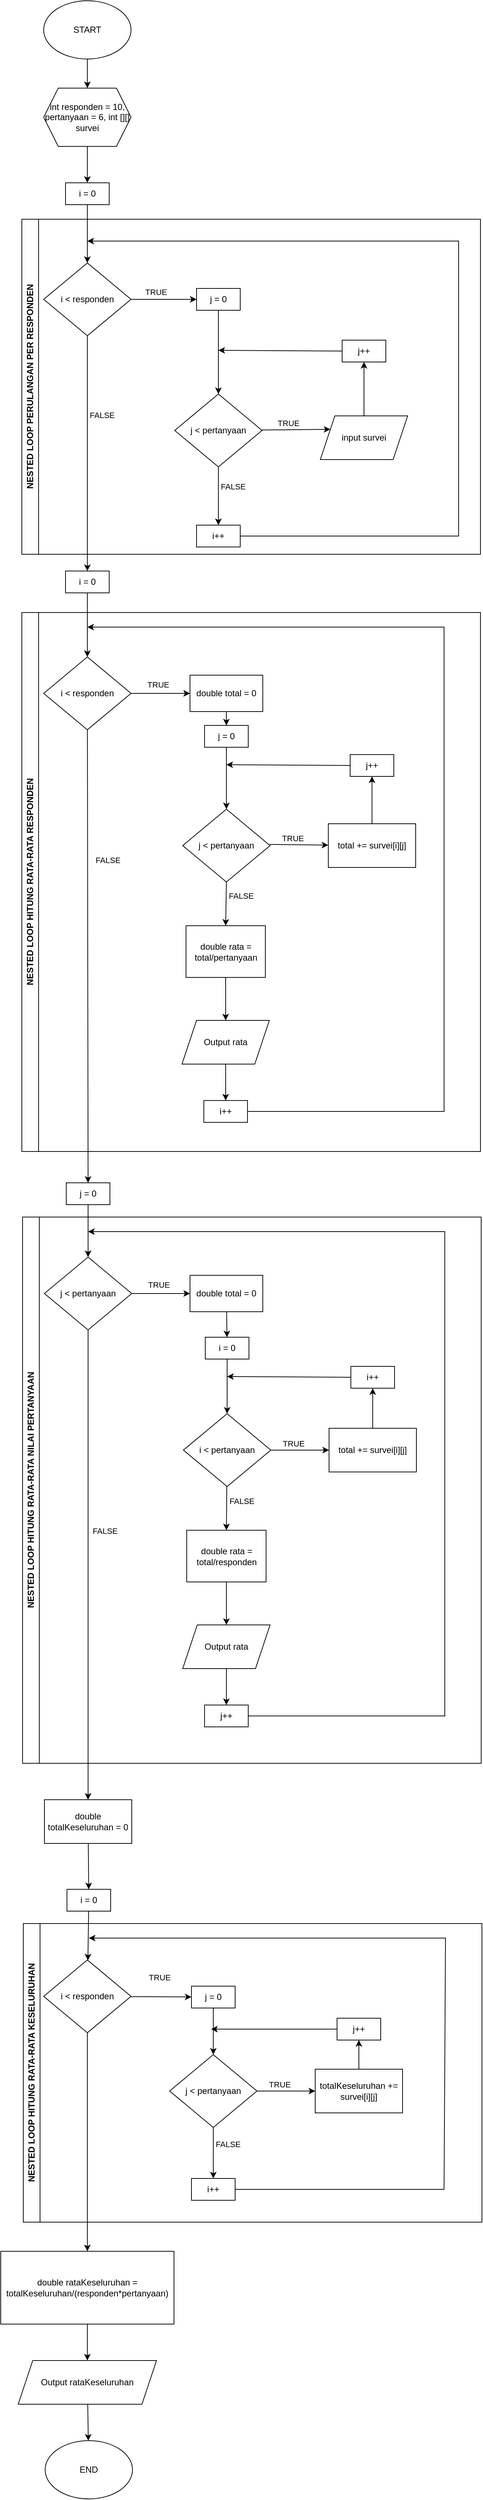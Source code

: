 <mxfile version="24.7.17">
  <diagram name="Page-1" id="gN17ev1Q7RNy9xkSH5FS">
    <mxGraphModel dx="1636" dy="1022" grid="1" gridSize="10" guides="1" tooltips="1" connect="1" arrows="1" fold="1" page="1" pageScale="1" pageWidth="850" pageHeight="1100" math="0" shadow="0">
      <root>
        <mxCell id="0" />
        <mxCell id="1" parent="0" />
        <mxCell id="lHmQYsbtsL0tcCmS3gNe-1" value="START" style="ellipse;whiteSpace=wrap;html=1;" vertex="1" parent="1">
          <mxGeometry width="120" height="80" as="geometry" />
        </mxCell>
        <mxCell id="lHmQYsbtsL0tcCmS3gNe-2" value="int responden = 10, pertanyaan = 6, int [][] survei" style="shape=hexagon;perimeter=hexagonPerimeter2;whiteSpace=wrap;html=1;fixedSize=1;" vertex="1" parent="1">
          <mxGeometry y="120" width="120" height="80" as="geometry" />
        </mxCell>
        <mxCell id="lHmQYsbtsL0tcCmS3gNe-3" value="i = 0" style="rounded=0;whiteSpace=wrap;html=1;" vertex="1" parent="1">
          <mxGeometry x="30" y="250" width="60" height="30" as="geometry" />
        </mxCell>
        <mxCell id="lHmQYsbtsL0tcCmS3gNe-4" value="i &amp;lt; responden" style="rhombus;whiteSpace=wrap;html=1;" vertex="1" parent="1">
          <mxGeometry y="360" width="120" height="100" as="geometry" />
        </mxCell>
        <mxCell id="lHmQYsbtsL0tcCmS3gNe-7" value="j &amp;lt; pertanyaan" style="rhombus;whiteSpace=wrap;html=1;" vertex="1" parent="1">
          <mxGeometry x="180" y="540" width="120" height="100" as="geometry" />
        </mxCell>
        <mxCell id="lHmQYsbtsL0tcCmS3gNe-8" value="j = 0" style="rounded=0;whiteSpace=wrap;html=1;" vertex="1" parent="1">
          <mxGeometry x="210" y="395" width="60" height="30" as="geometry" />
        </mxCell>
        <mxCell id="lHmQYsbtsL0tcCmS3gNe-9" value="input survei" style="shape=parallelogram;perimeter=parallelogramPerimeter;whiteSpace=wrap;html=1;fixedSize=1;" vertex="1" parent="1">
          <mxGeometry x="380" y="570" width="120" height="60" as="geometry" />
        </mxCell>
        <mxCell id="lHmQYsbtsL0tcCmS3gNe-11" value="j++" style="rounded=0;whiteSpace=wrap;html=1;" vertex="1" parent="1">
          <mxGeometry x="410" y="466" width="60" height="30" as="geometry" />
        </mxCell>
        <mxCell id="lHmQYsbtsL0tcCmS3gNe-13" value="i++" style="rounded=0;whiteSpace=wrap;html=1;" vertex="1" parent="1">
          <mxGeometry x="210" y="720" width="60" height="30" as="geometry" />
        </mxCell>
        <mxCell id="lHmQYsbtsL0tcCmS3gNe-14" value="" style="endArrow=classic;html=1;rounded=0;" edge="1" parent="1" source="lHmQYsbtsL0tcCmS3gNe-1" target="lHmQYsbtsL0tcCmS3gNe-2">
          <mxGeometry width="50" height="50" relative="1" as="geometry">
            <mxPoint x="77" y="100" as="sourcePoint" />
            <mxPoint x="270" y="160" as="targetPoint" />
          </mxGeometry>
        </mxCell>
        <mxCell id="lHmQYsbtsL0tcCmS3gNe-15" value="" style="endArrow=classic;html=1;rounded=0;entryX=0.5;entryY=0;entryDx=0;entryDy=0;" edge="1" parent="1" source="lHmQYsbtsL0tcCmS3gNe-2" target="lHmQYsbtsL0tcCmS3gNe-3">
          <mxGeometry width="50" height="50" relative="1" as="geometry">
            <mxPoint x="310" y="200" as="sourcePoint" />
            <mxPoint x="130" y="240" as="targetPoint" />
          </mxGeometry>
        </mxCell>
        <mxCell id="lHmQYsbtsL0tcCmS3gNe-17" value="" style="endArrow=classic;html=1;rounded=0;" edge="1" parent="1" source="lHmQYsbtsL0tcCmS3gNe-4" target="lHmQYsbtsL0tcCmS3gNe-8">
          <mxGeometry width="50" height="50" relative="1" as="geometry">
            <mxPoint x="310" y="330" as="sourcePoint" />
            <mxPoint x="360" y="280" as="targetPoint" />
          </mxGeometry>
        </mxCell>
        <mxCell id="lHmQYsbtsL0tcCmS3gNe-25" value="TRUE" style="edgeLabel;html=1;align=center;verticalAlign=middle;resizable=0;points=[];" vertex="1" connectable="0" parent="lHmQYsbtsL0tcCmS3gNe-17">
          <mxGeometry x="-0.235" relative="1" as="geometry">
            <mxPoint x="-1" y="-10" as="offset" />
          </mxGeometry>
        </mxCell>
        <mxCell id="lHmQYsbtsL0tcCmS3gNe-18" value="" style="endArrow=classic;html=1;rounded=0;" edge="1" parent="1" source="lHmQYsbtsL0tcCmS3gNe-8" target="lHmQYsbtsL0tcCmS3gNe-7">
          <mxGeometry width="50" height="50" relative="1" as="geometry">
            <mxPoint x="310" y="600" as="sourcePoint" />
            <mxPoint x="360" y="550" as="targetPoint" />
          </mxGeometry>
        </mxCell>
        <mxCell id="lHmQYsbtsL0tcCmS3gNe-19" value="" style="endArrow=classic;html=1;rounded=0;entryX=0.5;entryY=0;entryDx=0;entryDy=0;" edge="1" parent="1" source="lHmQYsbtsL0tcCmS3gNe-7" target="lHmQYsbtsL0tcCmS3gNe-13">
          <mxGeometry width="50" height="50" relative="1" as="geometry">
            <mxPoint x="310" y="600" as="sourcePoint" />
            <mxPoint x="360" y="550" as="targetPoint" />
          </mxGeometry>
        </mxCell>
        <mxCell id="lHmQYsbtsL0tcCmS3gNe-27" value="FALSE" style="edgeLabel;html=1;align=center;verticalAlign=middle;resizable=0;points=[];" vertex="1" connectable="0" parent="lHmQYsbtsL0tcCmS3gNe-19">
          <mxGeometry x="-0.339" y="2" relative="1" as="geometry">
            <mxPoint x="18" as="offset" />
          </mxGeometry>
        </mxCell>
        <mxCell id="lHmQYsbtsL0tcCmS3gNe-20" value="" style="endArrow=classic;html=1;rounded=0;entryX=0;entryY=0.25;entryDx=0;entryDy=0;" edge="1" parent="1" source="lHmQYsbtsL0tcCmS3gNe-7" target="lHmQYsbtsL0tcCmS3gNe-9">
          <mxGeometry width="50" height="50" relative="1" as="geometry">
            <mxPoint x="310" y="600" as="sourcePoint" />
            <mxPoint x="360" y="550" as="targetPoint" />
          </mxGeometry>
        </mxCell>
        <mxCell id="lHmQYsbtsL0tcCmS3gNe-26" value="TRUE" style="edgeLabel;html=1;align=center;verticalAlign=middle;resizable=0;points=[];" vertex="1" connectable="0" parent="lHmQYsbtsL0tcCmS3gNe-20">
          <mxGeometry x="-0.237" y="-1" relative="1" as="geometry">
            <mxPoint y="-10" as="offset" />
          </mxGeometry>
        </mxCell>
        <mxCell id="lHmQYsbtsL0tcCmS3gNe-21" value="" style="endArrow=classic;html=1;rounded=0;entryX=0.5;entryY=1;entryDx=0;entryDy=0;" edge="1" parent="1" source="lHmQYsbtsL0tcCmS3gNe-9" target="lHmQYsbtsL0tcCmS3gNe-11">
          <mxGeometry width="50" height="50" relative="1" as="geometry">
            <mxPoint x="310" y="600" as="sourcePoint" />
            <mxPoint x="360" y="550" as="targetPoint" />
          </mxGeometry>
        </mxCell>
        <mxCell id="lHmQYsbtsL0tcCmS3gNe-22" value="" style="endArrow=classic;html=1;rounded=0;exitX=0;exitY=0.5;exitDx=0;exitDy=0;" edge="1" parent="1" source="lHmQYsbtsL0tcCmS3gNe-11">
          <mxGeometry width="50" height="50" relative="1" as="geometry">
            <mxPoint x="370" y="485" as="sourcePoint" />
            <mxPoint x="240" y="480" as="targetPoint" />
          </mxGeometry>
        </mxCell>
        <mxCell id="lHmQYsbtsL0tcCmS3gNe-23" value="" style="endArrow=classic;html=1;rounded=0;exitX=1;exitY=0.5;exitDx=0;exitDy=0;" edge="1" parent="1" source="lHmQYsbtsL0tcCmS3gNe-13">
          <mxGeometry width="50" height="50" relative="1" as="geometry">
            <mxPoint x="310" y="600" as="sourcePoint" />
            <mxPoint x="60" y="330" as="targetPoint" />
            <Array as="points">
              <mxPoint x="570" y="735" />
              <mxPoint x="570" y="330" />
            </Array>
          </mxGeometry>
        </mxCell>
        <mxCell id="lHmQYsbtsL0tcCmS3gNe-16" value="" style="endArrow=classic;html=1;rounded=0;exitX=0.5;exitY=1;exitDx=0;exitDy=0;entryX=0.5;entryY=0;entryDx=0;entryDy=0;" edge="1" parent="1" source="lHmQYsbtsL0tcCmS3gNe-3" target="lHmQYsbtsL0tcCmS3gNe-4">
          <mxGeometry width="50" height="50" relative="1" as="geometry">
            <mxPoint x="310" y="330" as="sourcePoint" />
            <mxPoint x="360" y="280" as="targetPoint" />
          </mxGeometry>
        </mxCell>
        <mxCell id="lHmQYsbtsL0tcCmS3gNe-30" value="NESTED LOOP PERULANGAN PER RESPONDEN" style="swimlane;horizontal=0;whiteSpace=wrap;html=1;" vertex="1" parent="1">
          <mxGeometry x="-30" y="300" width="630" height="460" as="geometry" />
        </mxCell>
        <mxCell id="lHmQYsbtsL0tcCmS3gNe-31" value="NESTED LOOP HITUNG RATA-RATA RESPONDEN" style="swimlane;horizontal=0;whiteSpace=wrap;html=1;" vertex="1" parent="1">
          <mxGeometry x="-30" y="840" width="630" height="740" as="geometry" />
        </mxCell>
        <mxCell id="lHmQYsbtsL0tcCmS3gNe-36" value="i &amp;lt; responden" style="rhombus;whiteSpace=wrap;html=1;" vertex="1" parent="lHmQYsbtsL0tcCmS3gNe-31">
          <mxGeometry x="30" y="61" width="120" height="100" as="geometry" />
        </mxCell>
        <mxCell id="lHmQYsbtsL0tcCmS3gNe-51" value="" style="endArrow=classic;html=1;rounded=0;" edge="1" parent="lHmQYsbtsL0tcCmS3gNe-31" source="lHmQYsbtsL0tcCmS3gNe-36" target="lHmQYsbtsL0tcCmS3gNe-54">
          <mxGeometry width="50" height="50" relative="1" as="geometry">
            <mxPoint x="190" y="220" as="sourcePoint" />
            <mxPoint x="230" y="86" as="targetPoint" />
          </mxGeometry>
        </mxCell>
        <mxCell id="lHmQYsbtsL0tcCmS3gNe-43" value="TRUE" style="edgeLabel;html=1;align=center;verticalAlign=middle;resizable=0;points=[];" vertex="1" connectable="0" parent="lHmQYsbtsL0tcCmS3gNe-31">
          <mxGeometry x="189.997" y="111" as="geometry">
            <mxPoint x="-3" y="-12" as="offset" />
          </mxGeometry>
        </mxCell>
        <mxCell id="lHmQYsbtsL0tcCmS3gNe-54" value="double total = 0" style="rounded=0;whiteSpace=wrap;html=1;" vertex="1" parent="lHmQYsbtsL0tcCmS3gNe-31">
          <mxGeometry x="231" y="86" width="100" height="50" as="geometry" />
        </mxCell>
        <mxCell id="lHmQYsbtsL0tcCmS3gNe-38" value="j &amp;lt; pertanyaan" style="rhombus;whiteSpace=wrap;html=1;" vertex="1" parent="lHmQYsbtsL0tcCmS3gNe-31">
          <mxGeometry x="221" y="270" width="120" height="100" as="geometry" />
        </mxCell>
        <mxCell id="lHmQYsbtsL0tcCmS3gNe-56" value="total += survei[i][j]" style="rounded=0;whiteSpace=wrap;html=1;" vertex="1" parent="lHmQYsbtsL0tcCmS3gNe-31">
          <mxGeometry x="421" y="290" width="120" height="60" as="geometry" />
        </mxCell>
        <mxCell id="lHmQYsbtsL0tcCmS3gNe-42" value="double rata = total/pertanyaan" style="rounded=0;whiteSpace=wrap;html=1;" vertex="1" parent="lHmQYsbtsL0tcCmS3gNe-31">
          <mxGeometry x="225.5" y="430" width="109" height="71" as="geometry" />
        </mxCell>
        <mxCell id="lHmQYsbtsL0tcCmS3gNe-57" value="Output rata" style="shape=parallelogram;perimeter=parallelogramPerimeter;whiteSpace=wrap;html=1;fixedSize=1;" vertex="1" parent="lHmQYsbtsL0tcCmS3gNe-31">
          <mxGeometry x="220" y="560" width="120" height="60" as="geometry" />
        </mxCell>
        <mxCell id="lHmQYsbtsL0tcCmS3gNe-58" value="i++" style="rounded=0;whiteSpace=wrap;html=1;" vertex="1" parent="lHmQYsbtsL0tcCmS3gNe-31">
          <mxGeometry x="250" y="670" width="60" height="30" as="geometry" />
        </mxCell>
        <mxCell id="lHmQYsbtsL0tcCmS3gNe-59" value="" style="endArrow=classic;html=1;rounded=0;" edge="1" parent="lHmQYsbtsL0tcCmS3gNe-31" source="lHmQYsbtsL0tcCmS3gNe-42" target="lHmQYsbtsL0tcCmS3gNe-57">
          <mxGeometry width="50" height="50" relative="1" as="geometry">
            <mxPoint x="290" y="380" as="sourcePoint" />
            <mxPoint x="340" y="330" as="targetPoint" />
          </mxGeometry>
        </mxCell>
        <mxCell id="lHmQYsbtsL0tcCmS3gNe-60" value="" style="endArrow=classic;html=1;rounded=0;entryX=0.5;entryY=0;entryDx=0;entryDy=0;" edge="1" parent="lHmQYsbtsL0tcCmS3gNe-31" source="lHmQYsbtsL0tcCmS3gNe-57" target="lHmQYsbtsL0tcCmS3gNe-58">
          <mxGeometry width="50" height="50" relative="1" as="geometry">
            <mxPoint x="290" y="490" as="sourcePoint" />
            <mxPoint x="340" y="440" as="targetPoint" />
          </mxGeometry>
        </mxCell>
        <mxCell id="lHmQYsbtsL0tcCmS3gNe-33" value="i = 0" style="rounded=0;whiteSpace=wrap;html=1;" vertex="1" parent="1">
          <mxGeometry x="30" y="783" width="60" height="30" as="geometry" />
        </mxCell>
        <mxCell id="lHmQYsbtsL0tcCmS3gNe-34" value="" style="endArrow=classic;html=1;rounded=0;" edge="1" parent="1" source="lHmQYsbtsL0tcCmS3gNe-4" target="lHmQYsbtsL0tcCmS3gNe-33">
          <mxGeometry width="50" height="50" relative="1" as="geometry">
            <mxPoint x="170" y="620" as="sourcePoint" />
            <mxPoint x="220" y="570" as="targetPoint" />
          </mxGeometry>
        </mxCell>
        <mxCell id="lHmQYsbtsL0tcCmS3gNe-35" value="FALSE" style="edgeLabel;html=1;align=center;verticalAlign=middle;resizable=0;points=[];" vertex="1" connectable="0" parent="lHmQYsbtsL0tcCmS3gNe-34">
          <mxGeometry x="-0.661" relative="1" as="geometry">
            <mxPoint x="20" y="54" as="offset" />
          </mxGeometry>
        </mxCell>
        <mxCell id="lHmQYsbtsL0tcCmS3gNe-37" value="" style="endArrow=classic;html=1;rounded=0;" edge="1" parent="1" source="lHmQYsbtsL0tcCmS3gNe-33" target="lHmQYsbtsL0tcCmS3gNe-36">
          <mxGeometry width="50" height="50" relative="1" as="geometry">
            <mxPoint x="170" y="980" as="sourcePoint" />
            <mxPoint x="220" y="930" as="targetPoint" />
          </mxGeometry>
        </mxCell>
        <mxCell id="lHmQYsbtsL0tcCmS3gNe-39" value="j = 0" style="rounded=0;whiteSpace=wrap;html=1;" vertex="1" parent="1">
          <mxGeometry x="221" y="995" width="60" height="30" as="geometry" />
        </mxCell>
        <mxCell id="lHmQYsbtsL0tcCmS3gNe-41" value="j++" style="rounded=0;whiteSpace=wrap;html=1;" vertex="1" parent="1">
          <mxGeometry x="421" y="1035" width="60" height="30" as="geometry" />
        </mxCell>
        <mxCell id="lHmQYsbtsL0tcCmS3gNe-44" value="" style="endArrow=classic;html=1;rounded=0;" edge="1" parent="1" source="lHmQYsbtsL0tcCmS3gNe-39" target="lHmQYsbtsL0tcCmS3gNe-38">
          <mxGeometry width="50" height="50" relative="1" as="geometry">
            <mxPoint x="321" y="1169" as="sourcePoint" />
            <mxPoint x="251" y="1109" as="targetPoint" />
          </mxGeometry>
        </mxCell>
        <mxCell id="lHmQYsbtsL0tcCmS3gNe-45" value="" style="endArrow=classic;html=1;rounded=0;entryX=0.5;entryY=0;entryDx=0;entryDy=0;" edge="1" parent="1" target="lHmQYsbtsL0tcCmS3gNe-42">
          <mxGeometry width="50" height="50" relative="1" as="geometry">
            <mxPoint x="251" y="1209" as="sourcePoint" />
            <mxPoint x="371" y="1119" as="targetPoint" />
          </mxGeometry>
        </mxCell>
        <mxCell id="lHmQYsbtsL0tcCmS3gNe-46" value="FALSE" style="edgeLabel;html=1;align=center;verticalAlign=middle;resizable=0;points=[];" vertex="1" connectable="0" parent="lHmQYsbtsL0tcCmS3gNe-45">
          <mxGeometry x="-0.339" y="2" relative="1" as="geometry">
            <mxPoint x="18" as="offset" />
          </mxGeometry>
        </mxCell>
        <mxCell id="lHmQYsbtsL0tcCmS3gNe-47" value="" style="endArrow=classic;html=1;rounded=0;" edge="1" parent="1" target="lHmQYsbtsL0tcCmS3gNe-56">
          <mxGeometry width="50" height="50" relative="1" as="geometry">
            <mxPoint x="310.289" y="1158.407" as="sourcePoint" />
            <mxPoint x="401.188" y="1159.436" as="targetPoint" />
          </mxGeometry>
        </mxCell>
        <mxCell id="lHmQYsbtsL0tcCmS3gNe-48" value="TRUE" style="edgeLabel;html=1;align=center;verticalAlign=middle;resizable=0;points=[];" vertex="1" connectable="0" parent="lHmQYsbtsL0tcCmS3gNe-47">
          <mxGeometry x="-0.237" y="-1" relative="1" as="geometry">
            <mxPoint y="-10" as="offset" />
          </mxGeometry>
        </mxCell>
        <mxCell id="lHmQYsbtsL0tcCmS3gNe-49" value="" style="endArrow=classic;html=1;rounded=0;entryX=0.5;entryY=1;entryDx=0;entryDy=0;" edge="1" parent="1" source="lHmQYsbtsL0tcCmS3gNe-56" target="lHmQYsbtsL0tcCmS3gNe-41">
          <mxGeometry width="50" height="50" relative="1" as="geometry">
            <mxPoint x="451" y="1130" as="sourcePoint" />
            <mxPoint x="371" y="1119" as="targetPoint" />
          </mxGeometry>
        </mxCell>
        <mxCell id="lHmQYsbtsL0tcCmS3gNe-50" value="" style="endArrow=classic;html=1;rounded=0;exitX=0;exitY=0.5;exitDx=0;exitDy=0;" edge="1" parent="1" source="lHmQYsbtsL0tcCmS3gNe-41">
          <mxGeometry width="50" height="50" relative="1" as="geometry">
            <mxPoint x="381" y="1054" as="sourcePoint" />
            <mxPoint x="251" y="1049" as="targetPoint" />
          </mxGeometry>
        </mxCell>
        <mxCell id="lHmQYsbtsL0tcCmS3gNe-53" value="" style="endArrow=classic;html=1;rounded=0;" edge="1" parent="1" source="lHmQYsbtsL0tcCmS3gNe-54" target="lHmQYsbtsL0tcCmS3gNe-39">
          <mxGeometry width="50" height="50" relative="1" as="geometry">
            <mxPoint x="250.417" y="961" as="sourcePoint" />
            <mxPoint x="310" y="1060" as="targetPoint" />
          </mxGeometry>
        </mxCell>
        <mxCell id="lHmQYsbtsL0tcCmS3gNe-61" value="" style="endArrow=classic;html=1;rounded=0;exitX=1;exitY=0.5;exitDx=0;exitDy=0;" edge="1" parent="1" source="lHmQYsbtsL0tcCmS3gNe-58">
          <mxGeometry width="50" height="50" relative="1" as="geometry">
            <mxPoint x="260" y="1330" as="sourcePoint" />
            <mxPoint x="60" y="860" as="targetPoint" />
            <Array as="points">
              <mxPoint x="550" y="1525" />
              <mxPoint x="550" y="860" />
            </Array>
          </mxGeometry>
        </mxCell>
        <mxCell id="lHmQYsbtsL0tcCmS3gNe-62" value="NESTED LOOP HITUNG RATA-RATA NILAI PERTANYAAN" style="swimlane;horizontal=0;whiteSpace=wrap;html=1;" vertex="1" parent="1">
          <mxGeometry x="-29" y="1670" width="630" height="750" as="geometry" />
        </mxCell>
        <mxCell id="lHmQYsbtsL0tcCmS3gNe-63" value="j &amp;lt; pertanyaan" style="rhombus;whiteSpace=wrap;html=1;" vertex="1" parent="lHmQYsbtsL0tcCmS3gNe-62">
          <mxGeometry x="30" y="55" width="120" height="100" as="geometry" />
        </mxCell>
        <mxCell id="lHmQYsbtsL0tcCmS3gNe-64" value="" style="endArrow=classic;html=1;rounded=0;" edge="1" parent="lHmQYsbtsL0tcCmS3gNe-62" source="lHmQYsbtsL0tcCmS3gNe-63" target="lHmQYsbtsL0tcCmS3gNe-66">
          <mxGeometry width="50" height="50" relative="1" as="geometry">
            <mxPoint x="190" y="220" as="sourcePoint" />
            <mxPoint x="230" y="86" as="targetPoint" />
          </mxGeometry>
        </mxCell>
        <mxCell id="lHmQYsbtsL0tcCmS3gNe-65" value="TRUE" style="edgeLabel;html=1;align=center;verticalAlign=middle;resizable=0;points=[];" vertex="1" connectable="0" parent="lHmQYsbtsL0tcCmS3gNe-62">
          <mxGeometry x="189.997" y="105" as="geometry">
            <mxPoint x="-3" y="-12" as="offset" />
          </mxGeometry>
        </mxCell>
        <mxCell id="lHmQYsbtsL0tcCmS3gNe-66" value="double total = 0" style="rounded=0;whiteSpace=wrap;html=1;" vertex="1" parent="lHmQYsbtsL0tcCmS3gNe-62">
          <mxGeometry x="230" y="80" width="100" height="50" as="geometry" />
        </mxCell>
        <mxCell id="lHmQYsbtsL0tcCmS3gNe-67" value="i &amp;lt; pertanyaan" style="rhombus;whiteSpace=wrap;html=1;" vertex="1" parent="lHmQYsbtsL0tcCmS3gNe-62">
          <mxGeometry x="221" y="270" width="120" height="100" as="geometry" />
        </mxCell>
        <mxCell id="lHmQYsbtsL0tcCmS3gNe-68" value="total += survei[i][j]" style="rounded=0;whiteSpace=wrap;html=1;" vertex="1" parent="lHmQYsbtsL0tcCmS3gNe-62">
          <mxGeometry x="421" y="290" width="120" height="60" as="geometry" />
        </mxCell>
        <mxCell id="lHmQYsbtsL0tcCmS3gNe-69" value="double rata = total/responden" style="rounded=0;whiteSpace=wrap;html=1;" vertex="1" parent="lHmQYsbtsL0tcCmS3gNe-62">
          <mxGeometry x="225.5" y="430" width="109" height="71" as="geometry" />
        </mxCell>
        <mxCell id="lHmQYsbtsL0tcCmS3gNe-70" value="Output rata" style="shape=parallelogram;perimeter=parallelogramPerimeter;whiteSpace=wrap;html=1;fixedSize=1;" vertex="1" parent="lHmQYsbtsL0tcCmS3gNe-62">
          <mxGeometry x="220" y="560" width="120" height="60" as="geometry" />
        </mxCell>
        <mxCell id="lHmQYsbtsL0tcCmS3gNe-71" value="j++" style="rounded=0;whiteSpace=wrap;html=1;" vertex="1" parent="lHmQYsbtsL0tcCmS3gNe-62">
          <mxGeometry x="250" y="670" width="60" height="30" as="geometry" />
        </mxCell>
        <mxCell id="lHmQYsbtsL0tcCmS3gNe-72" value="" style="endArrow=classic;html=1;rounded=0;" edge="1" parent="lHmQYsbtsL0tcCmS3gNe-62" source="lHmQYsbtsL0tcCmS3gNe-69" target="lHmQYsbtsL0tcCmS3gNe-70">
          <mxGeometry width="50" height="50" relative="1" as="geometry">
            <mxPoint x="290" y="380" as="sourcePoint" />
            <mxPoint x="340" y="330" as="targetPoint" />
          </mxGeometry>
        </mxCell>
        <mxCell id="lHmQYsbtsL0tcCmS3gNe-73" value="" style="endArrow=classic;html=1;rounded=0;entryX=0.5;entryY=0;entryDx=0;entryDy=0;" edge="1" parent="lHmQYsbtsL0tcCmS3gNe-62" source="lHmQYsbtsL0tcCmS3gNe-70" target="lHmQYsbtsL0tcCmS3gNe-71">
          <mxGeometry width="50" height="50" relative="1" as="geometry">
            <mxPoint x="290" y="490" as="sourcePoint" />
            <mxPoint x="340" y="440" as="targetPoint" />
          </mxGeometry>
        </mxCell>
        <mxCell id="lHmQYsbtsL0tcCmS3gNe-81" value="" style="endArrow=classic;html=1;rounded=0;" edge="1" parent="lHmQYsbtsL0tcCmS3gNe-62" target="lHmQYsbtsL0tcCmS3gNe-68" source="lHmQYsbtsL0tcCmS3gNe-67">
          <mxGeometry width="50" height="50" relative="1" as="geometry">
            <mxPoint x="340.289" y="328.407" as="sourcePoint" />
            <mxPoint x="431.188" y="329.436" as="targetPoint" />
          </mxGeometry>
        </mxCell>
        <mxCell id="lHmQYsbtsL0tcCmS3gNe-82" value="TRUE" style="edgeLabel;html=1;align=center;verticalAlign=middle;resizable=0;points=[];" vertex="1" connectable="0" parent="lHmQYsbtsL0tcCmS3gNe-81">
          <mxGeometry x="-0.237" y="-1" relative="1" as="geometry">
            <mxPoint y="-10" as="offset" />
          </mxGeometry>
        </mxCell>
        <mxCell id="lHmQYsbtsL0tcCmS3gNe-79" value="" style="endArrow=classic;html=1;rounded=0;entryX=0.5;entryY=0;entryDx=0;entryDy=0;" edge="1" parent="lHmQYsbtsL0tcCmS3gNe-62" target="lHmQYsbtsL0tcCmS3gNe-69" source="lHmQYsbtsL0tcCmS3gNe-67">
          <mxGeometry width="50" height="50" relative="1" as="geometry">
            <mxPoint x="281" y="379" as="sourcePoint" />
            <mxPoint x="401" y="289" as="targetPoint" />
          </mxGeometry>
        </mxCell>
        <mxCell id="lHmQYsbtsL0tcCmS3gNe-80" value="FALSE" style="edgeLabel;html=1;align=center;verticalAlign=middle;resizable=0;points=[];" vertex="1" connectable="0" parent="lHmQYsbtsL0tcCmS3gNe-79">
          <mxGeometry x="-0.339" y="2" relative="1" as="geometry">
            <mxPoint x="18" as="offset" />
          </mxGeometry>
        </mxCell>
        <mxCell id="lHmQYsbtsL0tcCmS3gNe-74" value="j = 0" style="rounded=0;whiteSpace=wrap;html=1;" vertex="1" parent="1">
          <mxGeometry x="31" y="1623" width="60" height="30" as="geometry" />
        </mxCell>
        <mxCell id="lHmQYsbtsL0tcCmS3gNe-75" value="" style="endArrow=classic;html=1;rounded=0;" edge="1" parent="1" source="lHmQYsbtsL0tcCmS3gNe-74" target="lHmQYsbtsL0tcCmS3gNe-63">
          <mxGeometry width="50" height="50" relative="1" as="geometry">
            <mxPoint x="171" y="1820" as="sourcePoint" />
            <mxPoint x="221" y="1770" as="targetPoint" />
          </mxGeometry>
        </mxCell>
        <mxCell id="lHmQYsbtsL0tcCmS3gNe-76" value="i = 0" style="rounded=0;whiteSpace=wrap;html=1;" vertex="1" parent="1">
          <mxGeometry x="222" y="1835" width="60" height="30" as="geometry" />
        </mxCell>
        <mxCell id="lHmQYsbtsL0tcCmS3gNe-77" value="i++" style="rounded=0;whiteSpace=wrap;html=1;" vertex="1" parent="1">
          <mxGeometry x="422" y="1875" width="60" height="30" as="geometry" />
        </mxCell>
        <mxCell id="lHmQYsbtsL0tcCmS3gNe-78" value="" style="endArrow=classic;html=1;rounded=0;" edge="1" parent="1" source="lHmQYsbtsL0tcCmS3gNe-76" target="lHmQYsbtsL0tcCmS3gNe-67">
          <mxGeometry width="50" height="50" relative="1" as="geometry">
            <mxPoint x="322" y="2009" as="sourcePoint" />
            <mxPoint x="252" y="1949" as="targetPoint" />
          </mxGeometry>
        </mxCell>
        <mxCell id="lHmQYsbtsL0tcCmS3gNe-83" value="" style="endArrow=classic;html=1;rounded=0;entryX=0.5;entryY=1;entryDx=0;entryDy=0;" edge="1" parent="1" source="lHmQYsbtsL0tcCmS3gNe-68" target="lHmQYsbtsL0tcCmS3gNe-77">
          <mxGeometry width="50" height="50" relative="1" as="geometry">
            <mxPoint x="452" y="1970" as="sourcePoint" />
            <mxPoint x="372" y="1959" as="targetPoint" />
          </mxGeometry>
        </mxCell>
        <mxCell id="lHmQYsbtsL0tcCmS3gNe-84" value="" style="endArrow=classic;html=1;rounded=0;exitX=0;exitY=0.5;exitDx=0;exitDy=0;" edge="1" parent="1" source="lHmQYsbtsL0tcCmS3gNe-77">
          <mxGeometry width="50" height="50" relative="1" as="geometry">
            <mxPoint x="382" y="1894" as="sourcePoint" />
            <mxPoint x="252" y="1889" as="targetPoint" />
          </mxGeometry>
        </mxCell>
        <mxCell id="lHmQYsbtsL0tcCmS3gNe-85" value="" style="endArrow=classic;html=1;rounded=0;" edge="1" parent="1" source="lHmQYsbtsL0tcCmS3gNe-66" target="lHmQYsbtsL0tcCmS3gNe-76">
          <mxGeometry width="50" height="50" relative="1" as="geometry">
            <mxPoint x="251.417" y="1801" as="sourcePoint" />
            <mxPoint x="311" y="1900" as="targetPoint" />
          </mxGeometry>
        </mxCell>
        <mxCell id="lHmQYsbtsL0tcCmS3gNe-86" value="" style="endArrow=classic;html=1;rounded=0;exitX=1;exitY=0.5;exitDx=0;exitDy=0;" edge="1" parent="1" source="lHmQYsbtsL0tcCmS3gNe-71">
          <mxGeometry width="50" height="50" relative="1" as="geometry">
            <mxPoint x="261" y="2170" as="sourcePoint" />
            <mxPoint x="61" y="1690" as="targetPoint" />
            <Array as="points">
              <mxPoint x="551" y="2355" />
              <mxPoint x="551" y="1690" />
            </Array>
          </mxGeometry>
        </mxCell>
        <mxCell id="lHmQYsbtsL0tcCmS3gNe-87" value="" style="endArrow=classic;html=1;rounded=0;entryX=0.5;entryY=0;entryDx=0;entryDy=0;" edge="1" parent="1" source="lHmQYsbtsL0tcCmS3gNe-36" target="lHmQYsbtsL0tcCmS3gNe-74">
          <mxGeometry width="50" height="50" relative="1" as="geometry">
            <mxPoint x="70" y="1030" as="sourcePoint" />
            <mxPoint x="70" y="1353" as="targetPoint" />
          </mxGeometry>
        </mxCell>
        <mxCell id="lHmQYsbtsL0tcCmS3gNe-88" value="FALSE" style="edgeLabel;html=1;align=center;verticalAlign=middle;resizable=0;points=[];" vertex="1" connectable="0" parent="lHmQYsbtsL0tcCmS3gNe-87">
          <mxGeometry x="-0.661" relative="1" as="geometry">
            <mxPoint x="28" y="73" as="offset" />
          </mxGeometry>
        </mxCell>
        <mxCell id="lHmQYsbtsL0tcCmS3gNe-89" value="NESTED LOOP HITUNG RATA-RATA KESELURUHAN" style="swimlane;horizontal=0;whiteSpace=wrap;html=1;" vertex="1" parent="1">
          <mxGeometry x="-28" y="2640" width="630" height="410" as="geometry" />
        </mxCell>
        <mxCell id="lHmQYsbtsL0tcCmS3gNe-90" value="i &amp;lt; responden" style="rhombus;whiteSpace=wrap;html=1;" vertex="1" parent="lHmQYsbtsL0tcCmS3gNe-89">
          <mxGeometry x="28" y="50" width="120" height="100" as="geometry" />
        </mxCell>
        <mxCell id="lHmQYsbtsL0tcCmS3gNe-92" value="TRUE" style="edgeLabel;html=1;align=center;verticalAlign=middle;resizable=0;points=[];" vertex="1" connectable="0" parent="lHmQYsbtsL0tcCmS3gNe-89">
          <mxGeometry x="189.997" y="86" as="geometry">
            <mxPoint x="-3" y="-12" as="offset" />
          </mxGeometry>
        </mxCell>
        <mxCell id="lHmQYsbtsL0tcCmS3gNe-94" value="j &amp;lt; pertanyaan" style="rhombus;whiteSpace=wrap;html=1;" vertex="1" parent="lHmQYsbtsL0tcCmS3gNe-89">
          <mxGeometry x="201" y="180" width="120" height="100" as="geometry" />
        </mxCell>
        <mxCell id="lHmQYsbtsL0tcCmS3gNe-95" value="totalKeseluruhan += survei[i][j]" style="rounded=0;whiteSpace=wrap;html=1;" vertex="1" parent="lHmQYsbtsL0tcCmS3gNe-89">
          <mxGeometry x="401" y="200" width="120" height="60" as="geometry" />
        </mxCell>
        <mxCell id="lHmQYsbtsL0tcCmS3gNe-98" value="i++" style="rounded=0;whiteSpace=wrap;html=1;" vertex="1" parent="lHmQYsbtsL0tcCmS3gNe-89">
          <mxGeometry x="231" y="350" width="60" height="30" as="geometry" />
        </mxCell>
        <mxCell id="lHmQYsbtsL0tcCmS3gNe-103" value="j = 0" style="rounded=0;whiteSpace=wrap;html=1;" vertex="1" parent="lHmQYsbtsL0tcCmS3gNe-89">
          <mxGeometry x="231" y="86" width="60" height="30" as="geometry" />
        </mxCell>
        <mxCell id="lHmQYsbtsL0tcCmS3gNe-105" value="" style="endArrow=classic;html=1;rounded=0;" edge="1" parent="lHmQYsbtsL0tcCmS3gNe-89" source="lHmQYsbtsL0tcCmS3gNe-103" target="lHmQYsbtsL0tcCmS3gNe-94">
          <mxGeometry width="50" height="50" relative="1" as="geometry">
            <mxPoint x="331" y="249" as="sourcePoint" />
            <mxPoint x="261" y="189" as="targetPoint" />
          </mxGeometry>
        </mxCell>
        <mxCell id="lHmQYsbtsL0tcCmS3gNe-91" value="" style="endArrow=classic;html=1;rounded=0;" edge="1" parent="lHmQYsbtsL0tcCmS3gNe-89" source="lHmQYsbtsL0tcCmS3gNe-90" target="lHmQYsbtsL0tcCmS3gNe-103">
          <mxGeometry width="50" height="50" relative="1" as="geometry">
            <mxPoint x="190" y="220" as="sourcePoint" />
            <mxPoint x="230" y="86" as="targetPoint" />
          </mxGeometry>
        </mxCell>
        <mxCell id="lHmQYsbtsL0tcCmS3gNe-104" value="j++" style="rounded=0;whiteSpace=wrap;html=1;" vertex="1" parent="lHmQYsbtsL0tcCmS3gNe-89">
          <mxGeometry x="431" y="130" width="60" height="30" as="geometry" />
        </mxCell>
        <mxCell id="lHmQYsbtsL0tcCmS3gNe-110" value="" style="endArrow=classic;html=1;rounded=0;entryX=0.5;entryY=1;entryDx=0;entryDy=0;" edge="1" parent="lHmQYsbtsL0tcCmS3gNe-89" source="lHmQYsbtsL0tcCmS3gNe-95" target="lHmQYsbtsL0tcCmS3gNe-104">
          <mxGeometry width="50" height="50" relative="1" as="geometry">
            <mxPoint x="461" y="210" as="sourcePoint" />
            <mxPoint x="381" y="199" as="targetPoint" />
          </mxGeometry>
        </mxCell>
        <mxCell id="lHmQYsbtsL0tcCmS3gNe-108" value="" style="endArrow=classic;html=1;rounded=0;" edge="1" parent="lHmQYsbtsL0tcCmS3gNe-89" target="lHmQYsbtsL0tcCmS3gNe-95" source="lHmQYsbtsL0tcCmS3gNe-94">
          <mxGeometry width="50" height="50" relative="1" as="geometry">
            <mxPoint x="320.289" y="238.407" as="sourcePoint" />
            <mxPoint x="411.188" y="239.436" as="targetPoint" />
          </mxGeometry>
        </mxCell>
        <mxCell id="lHmQYsbtsL0tcCmS3gNe-109" value="TRUE" style="edgeLabel;html=1;align=center;verticalAlign=middle;resizable=0;points=[];" vertex="1" connectable="0" parent="lHmQYsbtsL0tcCmS3gNe-108">
          <mxGeometry x="-0.237" y="-1" relative="1" as="geometry">
            <mxPoint y="-10" as="offset" />
          </mxGeometry>
        </mxCell>
        <mxCell id="lHmQYsbtsL0tcCmS3gNe-106" value="" style="endArrow=classic;html=1;rounded=0;" edge="1" parent="lHmQYsbtsL0tcCmS3gNe-89" target="lHmQYsbtsL0tcCmS3gNe-98" source="lHmQYsbtsL0tcCmS3gNe-94">
          <mxGeometry width="50" height="50" relative="1" as="geometry">
            <mxPoint x="261" y="289" as="sourcePoint" />
            <mxPoint x="260.0" y="340" as="targetPoint" />
          </mxGeometry>
        </mxCell>
        <mxCell id="lHmQYsbtsL0tcCmS3gNe-107" value="FALSE" style="edgeLabel;html=1;align=center;verticalAlign=middle;resizable=0;points=[];" vertex="1" connectable="0" parent="lHmQYsbtsL0tcCmS3gNe-106">
          <mxGeometry x="-0.339" y="2" relative="1" as="geometry">
            <mxPoint x="18" as="offset" />
          </mxGeometry>
        </mxCell>
        <mxCell id="lHmQYsbtsL0tcCmS3gNe-101" value="i = 0" style="rounded=0;whiteSpace=wrap;html=1;" vertex="1" parent="1">
          <mxGeometry x="32" y="2593" width="60" height="30" as="geometry" />
        </mxCell>
        <mxCell id="lHmQYsbtsL0tcCmS3gNe-102" value="" style="endArrow=classic;html=1;rounded=0;" edge="1" parent="1" source="lHmQYsbtsL0tcCmS3gNe-101" target="lHmQYsbtsL0tcCmS3gNe-90">
          <mxGeometry width="50" height="50" relative="1" as="geometry">
            <mxPoint x="172" y="2790" as="sourcePoint" />
            <mxPoint x="222" y="2740" as="targetPoint" />
          </mxGeometry>
        </mxCell>
        <mxCell id="lHmQYsbtsL0tcCmS3gNe-111" value="" style="endArrow=classic;html=1;rounded=0;exitX=0;exitY=0.5;exitDx=0;exitDy=0;" edge="1" parent="1" source="lHmQYsbtsL0tcCmS3gNe-104">
          <mxGeometry width="50" height="50" relative="1" as="geometry">
            <mxPoint x="363" y="2774" as="sourcePoint" />
            <mxPoint x="230" y="2785" as="targetPoint" />
          </mxGeometry>
        </mxCell>
        <mxCell id="lHmQYsbtsL0tcCmS3gNe-113" value="" style="endArrow=classic;html=1;rounded=0;exitX=1;exitY=0.5;exitDx=0;exitDy=0;" edge="1" parent="1" source="lHmQYsbtsL0tcCmS3gNe-98">
          <mxGeometry width="50" height="50" relative="1" as="geometry">
            <mxPoint x="262" y="3140" as="sourcePoint" />
            <mxPoint x="62" y="2660" as="targetPoint" />
            <Array as="points">
              <mxPoint x="550" y="3005" />
              <mxPoint x="552" y="2660" />
            </Array>
          </mxGeometry>
        </mxCell>
        <mxCell id="lHmQYsbtsL0tcCmS3gNe-117" value="double totalKeseluruhan = 0" style="rounded=0;whiteSpace=wrap;html=1;" vertex="1" parent="1">
          <mxGeometry x="1" y="2470" width="120" height="60" as="geometry" />
        </mxCell>
        <mxCell id="lHmQYsbtsL0tcCmS3gNe-118" value="" style="endArrow=classic;html=1;rounded=0;" edge="1" parent="1" source="lHmQYsbtsL0tcCmS3gNe-63" target="lHmQYsbtsL0tcCmS3gNe-117">
          <mxGeometry width="50" height="50" relative="1" as="geometry">
            <mxPoint x="180" y="2100" as="sourcePoint" />
            <mxPoint x="230" y="2050" as="targetPoint" />
          </mxGeometry>
        </mxCell>
        <mxCell id="lHmQYsbtsL0tcCmS3gNe-119" value="FALSE" style="edgeLabel;html=1;align=center;verticalAlign=middle;resizable=0;points=[];" vertex="1" connectable="0" parent="lHmQYsbtsL0tcCmS3gNe-118">
          <mxGeometry x="-0.146" y="-1" relative="1" as="geometry">
            <mxPoint x="24" as="offset" />
          </mxGeometry>
        </mxCell>
        <mxCell id="lHmQYsbtsL0tcCmS3gNe-120" value="" style="endArrow=classic;html=1;rounded=0;" edge="1" parent="1" source="lHmQYsbtsL0tcCmS3gNe-117" target="lHmQYsbtsL0tcCmS3gNe-101">
          <mxGeometry width="50" height="50" relative="1" as="geometry">
            <mxPoint x="200" y="2690" as="sourcePoint" />
            <mxPoint x="250" y="2640" as="targetPoint" />
          </mxGeometry>
        </mxCell>
        <mxCell id="lHmQYsbtsL0tcCmS3gNe-121" value="double rataKeseluruhan = totalKeseluruhan/(responden*pertanyaan)" style="rounded=0;whiteSpace=wrap;html=1;" vertex="1" parent="1">
          <mxGeometry x="-59" y="3090" width="238" height="100" as="geometry" />
        </mxCell>
        <mxCell id="lHmQYsbtsL0tcCmS3gNe-122" value="" style="endArrow=classic;html=1;rounded=0;" edge="1" parent="1" source="lHmQYsbtsL0tcCmS3gNe-90" target="lHmQYsbtsL0tcCmS3gNe-121">
          <mxGeometry width="50" height="50" relative="1" as="geometry">
            <mxPoint x="140" y="3010" as="sourcePoint" />
            <mxPoint x="190" y="2960" as="targetPoint" />
          </mxGeometry>
        </mxCell>
        <mxCell id="lHmQYsbtsL0tcCmS3gNe-123" value="Output rataKeseluruhan" style="shape=parallelogram;perimeter=parallelogramPerimeter;whiteSpace=wrap;html=1;fixedSize=1;" vertex="1" parent="1">
          <mxGeometry x="-35" y="3240" width="190" height="60" as="geometry" />
        </mxCell>
        <mxCell id="lHmQYsbtsL0tcCmS3gNe-124" value="END" style="ellipse;whiteSpace=wrap;html=1;" vertex="1" parent="1">
          <mxGeometry x="2" y="3350" width="120" height="80" as="geometry" />
        </mxCell>
        <mxCell id="lHmQYsbtsL0tcCmS3gNe-125" value="" style="endArrow=classic;html=1;rounded=0;" edge="1" parent="1" source="lHmQYsbtsL0tcCmS3gNe-121" target="lHmQYsbtsL0tcCmS3gNe-123">
          <mxGeometry width="50" height="50" relative="1" as="geometry">
            <mxPoint x="140" y="3230" as="sourcePoint" />
            <mxPoint x="190" y="3180" as="targetPoint" />
          </mxGeometry>
        </mxCell>
        <mxCell id="lHmQYsbtsL0tcCmS3gNe-126" value="" style="endArrow=classic;html=1;rounded=0;" edge="1" parent="1" source="lHmQYsbtsL0tcCmS3gNe-123" target="lHmQYsbtsL0tcCmS3gNe-124">
          <mxGeometry width="50" height="50" relative="1" as="geometry">
            <mxPoint x="140" y="3230" as="sourcePoint" />
            <mxPoint x="190" y="3180" as="targetPoint" />
          </mxGeometry>
        </mxCell>
      </root>
    </mxGraphModel>
  </diagram>
</mxfile>
